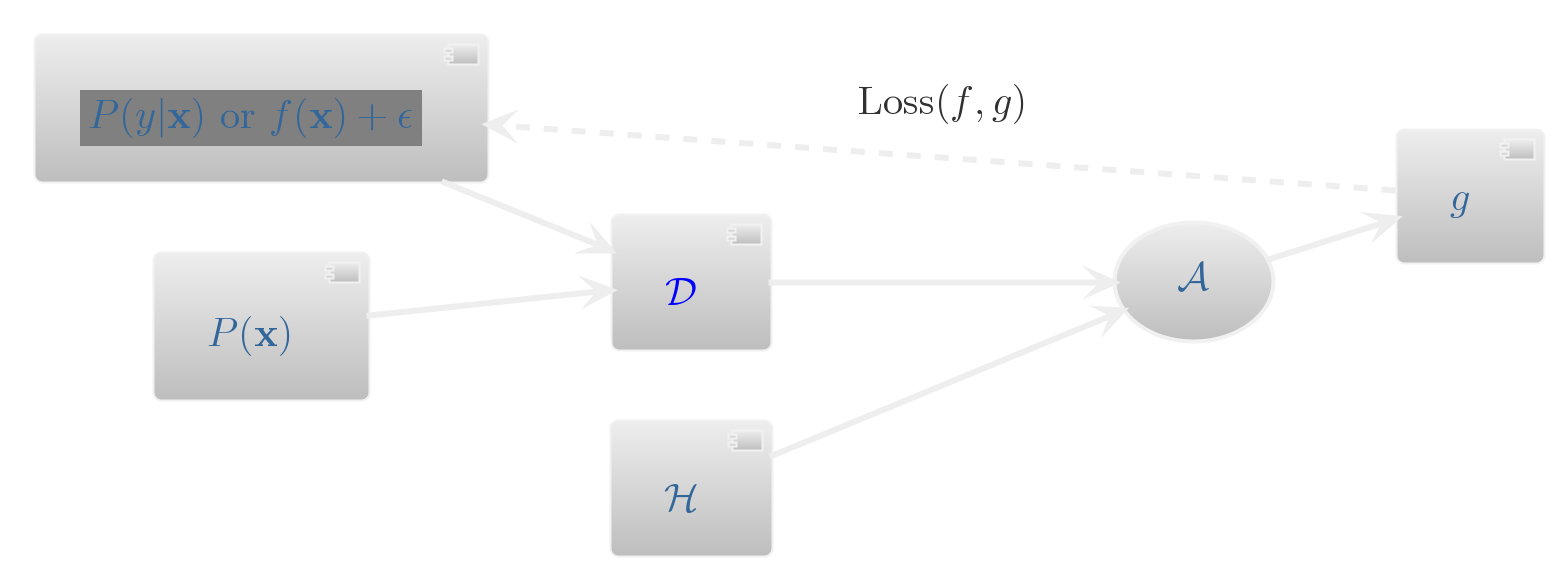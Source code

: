 @startuml
!theme silver
left to right direction
skinparam dpi 192
skinparam componentStyle uml2
[<back:gray><latex>P(y|\mathbf{x}) \mbox{ or } f(\mathbf{x})+\epsilon</latex></back>] as fx
[<color:blue><latex>\mathcal{D}</latex></color>] as D
[<latex>\mathcal{H}</latex>] as H
[<latex>\mathcal{g}</latex>] as g
[<latex>P(\mathbf{x})</latex>] as Px
(<latex>\mathcal{A}</latex>) as A
Px --> D
fx --> D
D --> A
H --> A
A --> g
g .-> fx: <latex>\mbox{Loss}(f,g)</latex>
@enduml